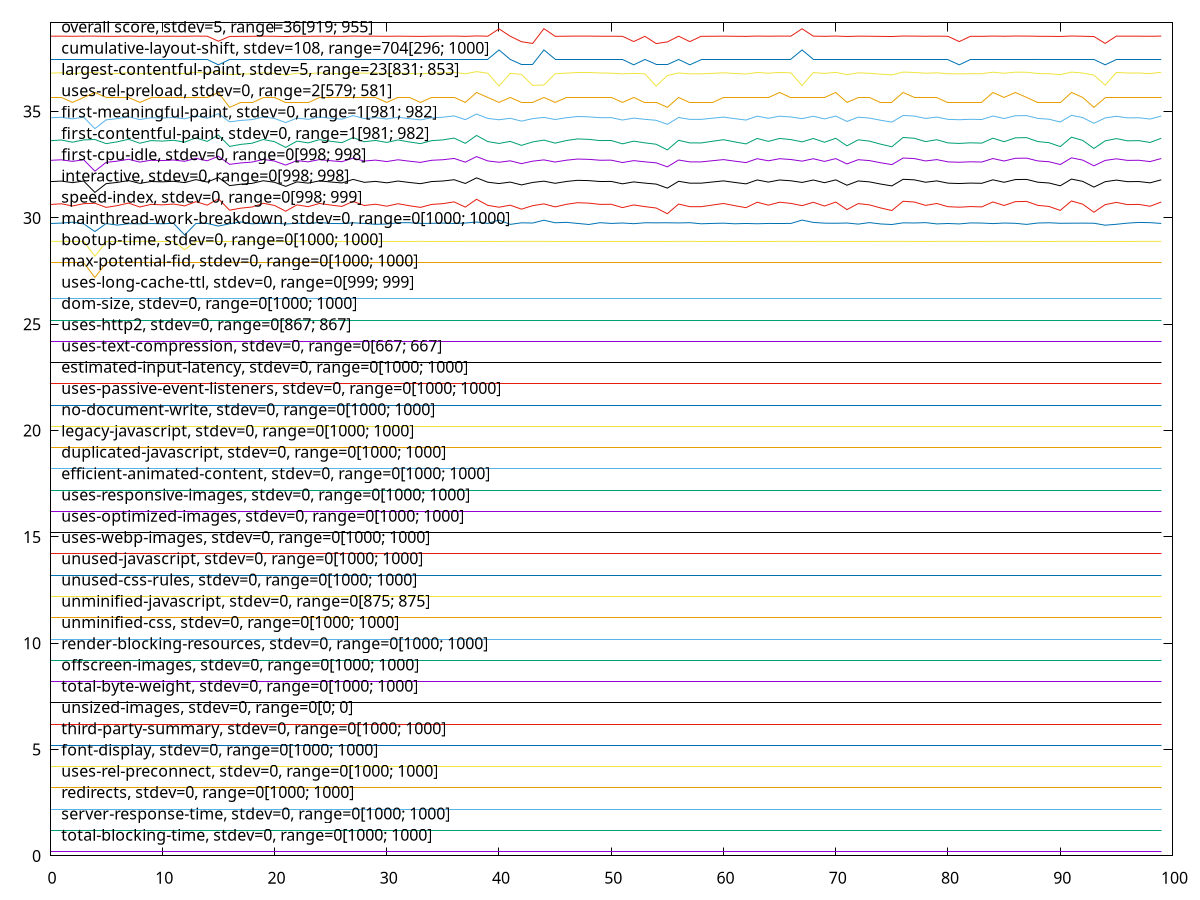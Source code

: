$_totalBlockingTime <<EOF
0.2
0.2
0.2
0.2
0.2
0.2
0.2
0.2
0.2
0.2
0.2
0.2
0.2
0.2
0.2
0.2
0.2
0.2
0.2
0.2
0.2
0.2
0.2
0.2
0.2
0.2
0.2
0.2
0.2
0.2
0.2
0.2
0.2
0.2
0.2
0.2
0.2
0.2
0.2
0.2
0.2
0.2
0.2
0.2
0.2
0.2
0.2
0.2
0.2
0.2
0.2
0.2
0.2
0.2
0.2
0.2
0.2
0.2
0.2
0.2
0.2
0.2
0.2
0.2
0.2
0.2
0.2
0.2
0.2
0.2
0.2
0.2
0.2
0.2
0.2
0.2
0.2
0.2
0.2
0.2
0.2
0.2
0.2
0.2
0.2
0.2
0.2
0.2
0.2
0.2
0.2
0.2
0.2
0.2
0.2
0.2
0.2
0.2
0.2
0.2
EOF
$_serverResponseTime <<EOF
1.2
1.2
1.2
1.2
1.2
1.2
1.2
1.2
1.2
1.2
1.2
1.2
1.2
1.2
1.2
1.2
1.2
1.2
1.2
1.2
1.2
1.2
1.2
1.2
1.2
1.2
1.2
1.2
1.2
1.2
1.2
1.2
1.2
1.2
1.2
1.2
1.2
1.2
1.2
1.2
1.2
1.2
1.2
1.2
1.2
1.2
1.2
1.2
1.2
1.2
1.2
1.2
1.2
1.2
1.2
1.2
1.2
1.2
1.2
1.2
1.2
1.2
1.2
1.2
1.2
1.2
1.2
1.2
1.2
1.2
1.2
1.2
1.2
1.2
1.2
1.2
1.2
1.2
1.2
1.2
1.2
1.2
1.2
1.2
1.2
1.2
1.2
1.2
1.2
1.2
1.2
1.2
1.2
1.2
1.2
1.2
1.2
1.2
1.2
1.2
EOF
$_redirects <<EOF
2.2
2.2
2.2
2.2
2.2
2.2
2.2
2.2
2.2
2.2
2.2
2.2
2.2
2.2
2.2
2.2
2.2
2.2
2.2
2.2
2.2
2.2
2.2
2.2
2.2
2.2
2.2
2.2
2.2
2.2
2.2
2.2
2.2
2.2
2.2
2.2
2.2
2.2
2.2
2.2
2.2
2.2
2.2
2.2
2.2
2.2
2.2
2.2
2.2
2.2
2.2
2.2
2.2
2.2
2.2
2.2
2.2
2.2
2.2
2.2
2.2
2.2
2.2
2.2
2.2
2.2
2.2
2.2
2.2
2.2
2.2
2.2
2.2
2.2
2.2
2.2
2.2
2.2
2.2
2.2
2.2
2.2
2.2
2.2
2.2
2.2
2.2
2.2
2.2
2.2
2.2
2.2
2.2
2.2
2.2
2.2
2.2
2.2
2.2
2.2
EOF
$_usesRelPreconnect <<EOF
3.2
3.2
3.2
3.2
3.2
3.2
3.2
3.2
3.2
3.2
3.2
3.2
3.2
3.2
3.2
3.2
3.2
3.2
3.2
3.2
3.2
3.2
3.2
3.2
3.2
3.2
3.2
3.2
3.2
3.2
3.2
3.2
3.2
3.2
3.2
3.2
3.2
3.2
3.2
3.2
3.2
3.2
3.2
3.2
3.2
3.2
3.2
3.2
3.2
3.2
3.2
3.2
3.2
3.2
3.2
3.2
3.2
3.2
3.2
3.2
3.2
3.2
3.2
3.2
3.2
3.2
3.2
3.2
3.2
3.2
3.2
3.2
3.2
3.2
3.2
3.2
3.2
3.2
3.2
3.2
3.2
3.2
3.2
3.2
3.2
3.2
3.2
3.2
3.2
3.2
3.2
3.2
3.2
3.2
3.2
3.2
3.2
3.2
3.2
3.2
EOF
$_fontDisplay <<EOF
4.2
4.2
4.2
4.2
4.2
4.2
4.2
4.2
4.2
4.2
4.2
4.2
4.2
4.2
4.2
4.2
4.2
4.2
4.2
4.2
4.2
4.2
4.2
4.2
4.2
4.2
4.2
4.2
4.2
4.2
4.2
4.2
4.2
4.2
4.2
4.2
4.2
4.2
4.2
4.2
4.2
4.2
4.2
4.2
4.2
4.2
4.2
4.2
4.2
4.2
4.2
4.2
4.2
4.2
4.2
4.2
4.2
4.2
4.2
4.2
4.2
4.2
4.2
4.2
4.2
4.2
4.2
4.2
4.2
4.2
4.2
4.2
4.2
4.2
4.2
4.2
4.2
4.2
4.2
4.2
4.2
4.2
4.2
4.2
4.2
4.2
4.2
4.2
4.2
4.2
4.2
4.2
4.2
4.2
4.2
4.2
4.2
4.2
4.2
4.2
EOF
$_thirdPartySummary <<EOF
5.2
5.2
5.2
5.2
5.2
5.2
5.2
5.2
5.2
5.2
5.2
5.2
5.2
5.2
5.2
5.2
5.2
5.2
5.2
5.2
5.2
5.2
5.2
5.2
5.2
5.2
5.2
5.2
5.2
5.2
5.2
5.2
5.2
5.2
5.2
5.2
5.2
5.2
5.2
5.2
5.2
5.2
5.2
5.2
5.2
5.2
5.2
5.2
5.2
5.2
5.2
5.2
5.2
5.2
5.2
5.2
5.2
5.2
5.2
5.2
5.2
5.2
5.2
5.2
5.2
5.2
5.2
5.2
5.2
5.2
5.2
5.2
5.2
5.2
5.2
5.2
5.2
5.2
5.2
5.2
5.2
5.2
5.2
5.2
5.2
5.2
5.2
5.2
5.2
5.2
5.2
5.2
5.2
5.2
5.2
5.2
5.2
5.2
5.2
5.2
EOF
$_unsizedImages <<EOF
6.2
6.2
6.2
6.2
6.2
6.2
6.2
6.2
6.2
6.2
6.2
6.2
6.2
6.2
6.2
6.2
6.2
6.2
6.2
6.2
6.2
6.2
6.2
6.2
6.2
6.2
6.2
6.2
6.2
6.2
6.2
6.2
6.2
6.2
6.2
6.2
6.2
6.2
6.2
6.2
6.2
6.2
6.2
6.2
6.2
6.2
6.2
6.2
6.2
6.2
6.2
6.2
6.2
6.2
6.2
6.2
6.2
6.2
6.2
6.2
6.2
6.2
6.2
6.2
6.2
6.2
6.2
6.2
6.2
6.2
6.2
6.2
6.2
6.2
6.2
6.2
6.2
6.2
6.2
6.2
6.2
6.2
6.2
6.2
6.2
6.2
6.2
6.2
6.2
6.2
6.2
6.2
6.2
6.2
6.2
6.2
6.2
6.2
6.2
6.2
EOF
$_totalByteWeight <<EOF
7.2
7.2
7.2
7.2
7.2
7.2
7.2
7.2
7.2
7.2
7.2
7.2
7.2
7.2
7.2
7.2
7.2
7.2
7.2
7.2
7.2
7.2
7.2
7.2
7.2
7.2
7.2
7.2
7.2
7.2
7.2
7.2
7.2
7.2
7.2
7.2
7.2
7.2
7.2
7.2
7.2
7.2
7.2
7.2
7.2
7.2
7.2
7.2
7.2
7.2
7.2
7.2
7.2
7.2
7.2
7.2
7.2
7.2
7.2
7.2
7.2
7.2
7.2
7.2
7.2
7.2
7.2
7.2
7.2
7.2
7.2
7.2
7.2
7.2
7.2
7.2
7.2
7.2
7.2
7.2
7.2
7.2
7.2
7.2
7.2
7.2
7.2
7.2
7.2
7.2
7.2
7.2
7.2
7.2
7.2
7.2
7.2
7.2
7.2
7.2
EOF
$_offscreenImages <<EOF
8.2
8.2
8.2
8.2
8.2
8.2
8.2
8.2
8.2
8.2
8.2
8.2
8.2
8.2
8.2
8.2
8.2
8.2
8.2
8.2
8.2
8.2
8.2
8.2
8.2
8.2
8.2
8.2
8.2
8.2
8.2
8.2
8.2
8.2
8.2
8.2
8.2
8.2
8.2
8.2
8.2
8.2
8.2
8.2
8.2
8.2
8.2
8.2
8.2
8.2
8.2
8.2
8.2
8.2
8.2
8.2
8.2
8.2
8.2
8.2
8.2
8.2
8.2
8.2
8.2
8.2
8.2
8.2
8.2
8.2
8.2
8.2
8.2
8.2
8.2
8.2
8.2
8.2
8.2
8.2
8.2
8.2
8.2
8.2
8.2
8.2
8.2
8.2
8.2
8.2
8.2
8.2
8.2
8.2
8.2
8.2
8.2
8.2
8.2
8.2
EOF
$_renderBlockingResources <<EOF
9.2
9.2
9.2
9.2
9.2
9.2
9.2
9.2
9.2
9.2
9.2
9.2
9.2
9.2
9.2
9.2
9.2
9.2
9.2
9.2
9.2
9.2
9.2
9.2
9.2
9.2
9.2
9.2
9.2
9.2
9.2
9.2
9.2
9.2
9.2
9.2
9.2
9.2
9.2
9.2
9.2
9.2
9.2
9.2
9.2
9.2
9.2
9.2
9.2
9.2
9.2
9.2
9.2
9.2
9.2
9.2
9.2
9.2
9.2
9.2
9.2
9.2
9.2
9.2
9.2
9.2
9.2
9.2
9.2
9.2
9.2
9.2
9.2
9.2
9.2
9.2
9.2
9.2
9.2
9.2
9.2
9.2
9.2
9.2
9.2
9.2
9.2
9.2
9.2
9.2
9.2
9.2
9.2
9.2
9.2
9.2
9.2
9.2
9.2
9.2
EOF
$_unminifiedCss <<EOF
10.2
10.2
10.2
10.2
10.2
10.2
10.2
10.2
10.2
10.2
10.2
10.2
10.2
10.2
10.2
10.2
10.2
10.2
10.2
10.2
10.2
10.2
10.2
10.2
10.2
10.2
10.2
10.2
10.2
10.2
10.2
10.2
10.2
10.2
10.2
10.2
10.2
10.2
10.2
10.2
10.2
10.2
10.2
10.2
10.2
10.2
10.2
10.2
10.2
10.2
10.2
10.2
10.2
10.2
10.2
10.2
10.2
10.2
10.2
10.2
10.2
10.2
10.2
10.2
10.2
10.2
10.2
10.2
10.2
10.2
10.2
10.2
10.2
10.2
10.2
10.2
10.2
10.2
10.2
10.2
10.2
10.2
10.2
10.2
10.2
10.2
10.2
10.2
10.2
10.2
10.2
10.2
10.2
10.2
10.2
10.2
10.2
10.2
10.2
10.2
EOF
$_unminifiedJavascript <<EOF
11.2
11.2
11.2
11.2
11.2
11.2
11.2
11.2
11.2
11.2
11.2
11.2
11.2
11.2
11.2
11.2
11.2
11.2
11.2
11.2
11.2
11.2
11.2
11.2
11.2
11.2
11.2
11.2
11.2
11.2
11.2
11.2
11.2
11.2
11.2
11.2
11.2
11.2
11.2
11.2
11.2
11.2
11.2
11.2
11.2
11.2
11.2
11.2
11.2
11.2
11.2
11.2
11.2
11.2
11.2
11.2
11.2
11.2
11.2
11.2
11.2
11.2
11.2
11.2
11.2
11.2
11.2
11.2
11.2
11.2
11.2
11.2
11.2
11.2
11.2
11.2
11.2
11.2
11.2
11.2
11.2
11.2
11.2
11.2
11.2
11.2
11.2
11.2
11.2
11.2
11.2
11.2
11.2
11.2
11.2
11.2
11.2
11.2
11.2
11.2
EOF
$_unusedCssRules <<EOF
12.2
12.2
12.2
12.2
12.2
12.2
12.2
12.2
12.2
12.2
12.2
12.2
12.2
12.2
12.2
12.2
12.2
12.2
12.2
12.2
12.2
12.2
12.2
12.2
12.2
12.2
12.2
12.2
12.2
12.2
12.2
12.2
12.2
12.2
12.2
12.2
12.2
12.2
12.2
12.2
12.2
12.2
12.2
12.2
12.2
12.2
12.2
12.2
12.2
12.2
12.2
12.2
12.2
12.2
12.2
12.2
12.2
12.2
12.2
12.2
12.2
12.2
12.2
12.2
12.2
12.2
12.2
12.2
12.2
12.2
12.2
12.2
12.2
12.2
12.2
12.2
12.2
12.2
12.2
12.2
12.2
12.2
12.2
12.2
12.2
12.2
12.2
12.2
12.2
12.2
12.2
12.2
12.2
12.2
12.2
12.2
12.2
12.2
12.2
12.2
EOF
$_unusedJavascript <<EOF
13.2
13.2
13.2
13.2
13.2
13.2
13.2
13.2
13.2
13.2
13.2
13.2
13.2
13.2
13.2
13.2
13.2
13.2
13.2
13.2
13.2
13.2
13.2
13.2
13.2
13.2
13.2
13.2
13.2
13.2
13.2
13.2
13.2
13.2
13.2
13.2
13.2
13.2
13.2
13.2
13.2
13.2
13.2
13.2
13.2
13.2
13.2
13.2
13.2
13.2
13.2
13.2
13.2
13.2
13.2
13.2
13.2
13.2
13.2
13.2
13.2
13.2
13.2
13.2
13.2
13.2
13.2
13.2
13.2
13.2
13.2
13.2
13.2
13.2
13.2
13.2
13.2
13.2
13.2
13.2
13.2
13.2
13.2
13.2
13.2
13.2
13.2
13.2
13.2
13.2
13.2
13.2
13.2
13.2
13.2
13.2
13.2
13.2
13.2
13.2
EOF
$_usesWebpImages <<EOF
14.2
14.2
14.2
14.2
14.2
14.2
14.2
14.2
14.2
14.2
14.2
14.2
14.2
14.2
14.2
14.2
14.2
14.2
14.2
14.2
14.2
14.2
14.2
14.2
14.2
14.2
14.2
14.2
14.2
14.2
14.2
14.2
14.2
14.2
14.2
14.2
14.2
14.2
14.2
14.2
14.2
14.2
14.2
14.2
14.2
14.2
14.2
14.2
14.2
14.2
14.2
14.2
14.2
14.2
14.2
14.2
14.2
14.2
14.2
14.2
14.2
14.2
14.2
14.2
14.2
14.2
14.2
14.2
14.2
14.2
14.2
14.2
14.2
14.2
14.2
14.2
14.2
14.2
14.2
14.2
14.2
14.2
14.2
14.2
14.2
14.2
14.2
14.2
14.2
14.2
14.2
14.2
14.2
14.2
14.2
14.2
14.2
14.2
14.2
14.2
EOF
$_usesOptimizedImages <<EOF
15.2
15.2
15.2
15.2
15.2
15.2
15.2
15.2
15.2
15.2
15.2
15.2
15.2
15.2
15.2
15.2
15.2
15.2
15.2
15.2
15.2
15.2
15.2
15.2
15.2
15.2
15.2
15.2
15.2
15.2
15.2
15.2
15.2
15.2
15.2
15.2
15.2
15.2
15.2
15.2
15.2
15.2
15.2
15.2
15.2
15.2
15.2
15.2
15.2
15.2
15.2
15.2
15.2
15.2
15.2
15.2
15.2
15.2
15.2
15.2
15.2
15.2
15.2
15.2
15.2
15.2
15.2
15.2
15.2
15.2
15.2
15.2
15.2
15.2
15.2
15.2
15.2
15.2
15.2
15.2
15.2
15.2
15.2
15.2
15.2
15.2
15.2
15.2
15.2
15.2
15.2
15.2
15.2
15.2
15.2
15.2
15.2
15.2
15.2
15.2
EOF
$_usesResponsiveImages <<EOF
16.2
16.2
16.2
16.2
16.2
16.2
16.2
16.2
16.2
16.2
16.2
16.2
16.2
16.2
16.2
16.2
16.2
16.2
16.2
16.2
16.2
16.2
16.2
16.2
16.2
16.2
16.2
16.2
16.2
16.2
16.2
16.2
16.2
16.2
16.2
16.2
16.2
16.2
16.2
16.2
16.2
16.2
16.2
16.2
16.2
16.2
16.2
16.2
16.2
16.2
16.2
16.2
16.2
16.2
16.2
16.2
16.2
16.2
16.2
16.2
16.2
16.2
16.2
16.2
16.2
16.2
16.2
16.2
16.2
16.2
16.2
16.2
16.2
16.2
16.2
16.2
16.2
16.2
16.2
16.2
16.2
16.2
16.2
16.2
16.2
16.2
16.2
16.2
16.2
16.2
16.2
16.2
16.2
16.2
16.2
16.2
16.2
16.2
16.2
16.2
EOF
$_efficientAnimatedContent <<EOF
17.2
17.2
17.2
17.2
17.2
17.2
17.2
17.2
17.2
17.2
17.2
17.2
17.2
17.2
17.2
17.2
17.2
17.2
17.2
17.2
17.2
17.2
17.2
17.2
17.2
17.2
17.2
17.2
17.2
17.2
17.2
17.2
17.2
17.2
17.2
17.2
17.2
17.2
17.2
17.2
17.2
17.2
17.2
17.2
17.2
17.2
17.2
17.2
17.2
17.2
17.2
17.2
17.2
17.2
17.2
17.2
17.2
17.2
17.2
17.2
17.2
17.2
17.2
17.2
17.2
17.2
17.2
17.2
17.2
17.2
17.2
17.2
17.2
17.2
17.2
17.2
17.2
17.2
17.2
17.2
17.2
17.2
17.2
17.2
17.2
17.2
17.2
17.2
17.2
17.2
17.2
17.2
17.2
17.2
17.2
17.2
17.2
17.2
17.2
17.2
EOF
$_duplicatedJavascript <<EOF
18.2
18.2
18.2
18.2
18.2
18.2
18.2
18.2
18.2
18.2
18.2
18.2
18.2
18.2
18.2
18.2
18.2
18.2
18.2
18.2
18.2
18.2
18.2
18.2
18.2
18.2
18.2
18.2
18.2
18.2
18.2
18.2
18.2
18.2
18.2
18.2
18.2
18.2
18.2
18.2
18.2
18.2
18.2
18.2
18.2
18.2
18.2
18.2
18.2
18.2
18.2
18.2
18.2
18.2
18.2
18.2
18.2
18.2
18.2
18.2
18.2
18.2
18.2
18.2
18.2
18.2
18.2
18.2
18.2
18.2
18.2
18.2
18.2
18.2
18.2
18.2
18.2
18.2
18.2
18.2
18.2
18.2
18.2
18.2
18.2
18.2
18.2
18.2
18.2
18.2
18.2
18.2
18.2
18.2
18.2
18.2
18.2
18.2
18.2
18.2
EOF
$_legacyJavascript <<EOF
19.2
19.2
19.2
19.2
19.2
19.2
19.2
19.2
19.2
19.2
19.2
19.2
19.2
19.2
19.2
19.2
19.2
19.2
19.2
19.2
19.2
19.2
19.2
19.2
19.2
19.2
19.2
19.2
19.2
19.2
19.2
19.2
19.2
19.2
19.2
19.2
19.2
19.2
19.2
19.2
19.2
19.2
19.2
19.2
19.2
19.2
19.2
19.2
19.2
19.2
19.2
19.2
19.2
19.2
19.2
19.2
19.2
19.2
19.2
19.2
19.2
19.2
19.2
19.2
19.2
19.2
19.2
19.2
19.2
19.2
19.2
19.2
19.2
19.2
19.2
19.2
19.2
19.2
19.2
19.2
19.2
19.2
19.2
19.2
19.2
19.2
19.2
19.2
19.2
19.2
19.2
19.2
19.2
19.2
19.2
19.2
19.2
19.2
19.2
19.2
EOF
$_noDocumentWrite <<EOF
20.2
20.2
20.2
20.2
20.2
20.2
20.2
20.2
20.2
20.2
20.2
20.2
20.2
20.2
20.2
20.2
20.2
20.2
20.2
20.2
20.2
20.2
20.2
20.2
20.2
20.2
20.2
20.2
20.2
20.2
20.2
20.2
20.2
20.2
20.2
20.2
20.2
20.2
20.2
20.2
20.2
20.2
20.2
20.2
20.2
20.2
20.2
20.2
20.2
20.2
20.2
20.2
20.2
20.2
20.2
20.2
20.2
20.2
20.2
20.2
20.2
20.2
20.2
20.2
20.2
20.2
20.2
20.2
20.2
20.2
20.2
20.2
20.2
20.2
20.2
20.2
20.2
20.2
20.2
20.2
20.2
20.2
20.2
20.2
20.2
20.2
20.2
20.2
20.2
20.2
20.2
20.2
20.2
20.2
20.2
20.2
20.2
20.2
20.2
20.2
EOF
$_usesPassiveEventListeners <<EOF
21.2
21.2
21.2
21.2
21.2
21.2
21.2
21.2
21.2
21.2
21.2
21.2
21.2
21.2
21.2
21.2
21.2
21.2
21.2
21.2
21.2
21.2
21.2
21.2
21.2
21.2
21.2
21.2
21.2
21.2
21.2
21.2
21.2
21.2
21.2
21.2
21.2
21.2
21.2
21.2
21.2
21.2
21.2
21.2
21.2
21.2
21.2
21.2
21.2
21.2
21.2
21.2
21.2
21.2
21.2
21.2
21.2
21.2
21.2
21.2
21.2
21.2
21.2
21.2
21.2
21.2
21.2
21.2
21.2
21.2
21.2
21.2
21.2
21.2
21.2
21.2
21.2
21.2
21.2
21.2
21.2
21.2
21.2
21.2
21.2
21.2
21.2
21.2
21.2
21.2
21.2
21.2
21.2
21.2
21.2
21.2
21.2
21.2
21.2
21.2
EOF
$_estimatedInputLatency <<EOF
22.2
22.2
22.2
22.2
22.2
22.2
22.2
22.2
22.2
22.2
22.2
22.2
22.2
22.2
22.2
22.2
22.2
22.2
22.2
22.2
22.2
22.2
22.2
22.2
22.2
22.2
22.2
22.2
22.2
22.2
22.2
22.2
22.2
22.2
22.2
22.2
22.2
22.2
22.2
22.2
22.2
22.2
22.2
22.2
22.2
22.2
22.2
22.2
22.2
22.2
22.2
22.2
22.2
22.2
22.2
22.2
22.2
22.2
22.2
22.2
22.2
22.2
22.2
22.2
22.2
22.2
22.2
22.2
22.2
22.2
22.2
22.2
22.2
22.2
22.2
22.2
22.2
22.2
22.2
22.2
22.2
22.2
22.2
22.2
22.2
22.2
22.2
22.2
22.2
22.2
22.2
22.2
22.2
22.2
22.2
22.2
22.2
22.2
22.2
22.2
EOF
$_usesTextCompression <<EOF
23.2
23.2
23.2
23.2
23.2
23.2
23.2
23.2
23.2
23.2
23.2
23.2
23.2
23.2
23.2
23.2
23.2
23.2
23.2
23.2
23.2
23.2
23.2
23.2
23.2
23.2
23.2
23.2
23.2
23.2
23.2
23.2
23.2
23.2
23.2
23.2
23.2
23.2
23.2
23.2
23.2
23.2
23.2
23.2
23.2
23.2
23.2
23.2
23.2
23.2
23.2
23.2
23.2
23.2
23.2
23.2
23.2
23.2
23.2
23.2
23.2
23.2
23.2
23.2
23.2
23.2
23.2
23.2
23.2
23.2
23.2
23.2
23.2
23.2
23.2
23.2
23.2
23.2
23.2
23.2
23.2
23.2
23.2
23.2
23.2
23.2
23.2
23.2
23.2
23.2
23.2
23.2
23.2
23.2
23.2
23.2
23.2
23.2
23.2
23.2
EOF
$_usesHttp2 <<EOF
24.2
24.2
24.2
24.2
24.2
24.2
24.2
24.2
24.2
24.2
24.2
24.2
24.2
24.2
24.2
24.2
24.2
24.2
24.2
24.2
24.2
24.2
24.2
24.2
24.2
24.2
24.2
24.2
24.2
24.2
24.2
24.2
24.2
24.2
24.2
24.2
24.2
24.2
24.2
24.2
24.2
24.2
24.2
24.2
24.2
24.2
24.2
24.2
24.2
24.2
24.2
24.2
24.2
24.2
24.2
24.2
24.2
24.2
24.2
24.2
24.2
24.2
24.2
24.2
24.2
24.2
24.2
24.2
24.2
24.2
24.2
24.2
24.2
24.2
24.2
24.2
24.2
24.2
24.2
24.2
24.2
24.2
24.2
24.2
24.2
24.2
24.2
24.2
24.2
24.2
24.2
24.2
24.2
24.2
24.2
24.2
24.2
24.2
24.2
24.2
EOF
$_domSize <<EOF
25.2
25.2
25.2
25.2
25.2
25.2
25.2
25.2
25.2
25.2
25.2
25.2
25.2
25.2
25.2
25.2
25.2
25.2
25.2
25.2
25.2
25.2
25.2
25.2
25.2
25.2
25.2
25.2
25.2
25.2
25.2
25.2
25.2
25.2
25.2
25.2
25.2
25.2
25.2
25.2
25.2
25.2
25.2
25.2
25.2
25.2
25.2
25.2
25.2
25.2
25.2
25.2
25.2
25.2
25.2
25.2
25.2
25.2
25.2
25.2
25.2
25.2
25.2
25.2
25.2
25.2
25.2
25.2
25.2
25.2
25.2
25.2
25.2
25.2
25.2
25.2
25.2
25.2
25.2
25.2
25.2
25.2
25.2
25.2
25.2
25.2
25.2
25.2
25.2
25.2
25.2
25.2
25.2
25.2
25.2
25.2
25.2
25.2
25.2
25.2
EOF
$_usesLongCacheTtl <<EOF
26.2
26.2
26.2
26.2
26.2
26.2
26.2
26.2
26.2
26.2
26.2
26.2
26.2
26.2
26.2
26.2
26.2
26.2
26.2
26.2
26.2
26.2
26.2
26.2
26.2
26.2
26.2
26.2
26.2
26.2
26.2
26.2
26.2
26.2
26.2
26.2
26.2
26.2
26.2
26.2
26.2
26.2
26.2
26.2
26.2
26.2
26.2
26.2
26.2
26.2
26.2
26.2
26.2
26.2
26.2
26.2
26.2
26.2
26.2
26.2
26.2
26.2
26.2
26.2
26.2
26.2
26.2
26.2
26.2
26.2
26.2
26.2
26.2
26.2
26.2
26.2
26.2
26.2
26.2
26.2
26.2
26.2
26.2
26.2
26.2
26.2
26.2
26.2
26.2
26.2
26.2
26.2
26.2
26.2
26.2
26.2
26.2
26.2
26.2
26.2
EOF
$_maxPotentialFid <<EOF
27.9
27.9
27.9
27.9
27.2
27.9
27.9
27.9
27.9
27.9
27.9
27.9
27.9
27.9
27.9
27.9
27.9
27.9
27.9
27.9
27.9
27.9
27.9
27.9
27.9
27.9
27.9
27.9
27.9
27.9
27.9
27.9
27.9
27.9
27.9
27.9
27.9
27.9
27.9
27.9
27.9
27.9
27.9
27.9
27.9
27.9
27.9
27.9
27.9
27.9
27.9
27.9
27.9
27.9
27.9
27.9
27.9
27.9
27.9
27.9
27.9
27.9
27.9
27.9
27.9
27.9
27.9
27.9
27.9
27.9
27.9
27.9
27.9
27.9
27.9
27.9
27.9
27.9
27.9
27.9
27.9
27.9
27.9
27.9
27.9
27.9
27.9
27.9
27.9
27.9
27.9
27.9
27.9
27.9
27.9
27.9
27.9
27.9
27.9
27.9
EOF
$_bootupTime <<EOF
28.899695939633258
28.899544915144638
28.899772473535727
28.89927396820869
28.2
28.899735230903218
28.899706858604812
28.899646963895353
28.89950416588335
28.89964346258771
28.89950966793822
28.89957038210266
28.509994141352987
28.89964957125211
28.899508571784153
28.899519469471162
28.89948169472503
28.899920097818296
28.8998069651408
28.89942721161112
28.89981288756543
28.899800329683917
28.89950636883375
28.899809939655956
28.899627424683096
28.899444217962525
28.89964957125211
28.899612759631633
28.8993659866176
28.899731601888305
28.89940226612445
28.899491895343193
28.899519469471162
28.899730143896978
28.89958614862932
28.89948624429651
28.899436981217246
28.899730867571506
28.899855084175776
28.89955522750666
28.89957038210266
28.89976112355214
28.89948283876932
28.899657318826467
28.899522704721992
28.89984255289994
28.899757718024947
28.899631926364354
28.89940605477345
28.899587122397254
28.899658170208262
28.899638173378293
28.899798499213052
28.899688777383886
28.899776400534268
28.899660724353655
28.89959865862061
28.899922034711885
28.899771813714835
28.899684754604895
28.89958614862932
28.899791076228006
28.899708401734323
28.899383024895826
28.89956638060821
28.899784770681567
28.899897908680195
28.899684754604895
28.899797887282386
28.899548022688197
28.89982441314652
28.89977574603451
28.89970993422156
28.899631032413463
28.89912069287944
28.899664954656963
28.89949076726231
28.899730143896978
28.899763826689345
28.899300004528286
28.89964434057519
28.899462022484368
28.899654748717666
28.89972940958018
28.89994838497852
28.89952162453134
28.899700654159965
28.89891371132217
28.899561336171057
28.89948169472503
28.899786670327202
28.8998462617319
28.899585174861393
28.899615537264747
28.89978028496372
28.899503059087014
28.89960434159411
28.9
28.8996998666318
28.899535486091228
EOF
$_mainthreadWorkBreakdown <<EOF
29.7394196270212
29.757884316137613
29.799930774361993
29.720284973515643
29.359580442541166
29.735145045978005
29.66277301360819
29.728524028852885
29.722784163217625
29.73727411687424
29.725392655932037
29.74795702921204
29.2
29.740592800006834
29.74086266070235
29.617064856393494
29.726217646655424
29.81335251394859
29.723540603908106
29.752179339873994
29.751632620415158
29.715969798762984
29.749310410073377
29.73398040944984
29.78659546321402
29.740196413665586
29.735237225679544
29.770251862815044
29.74315223767394
29.700121568249234
29.71356257429875
29.77504950051904
29.775912606875988
29.74458892929549
29.747015041932258
29.757601976147253
29.739093661010656
29.760669810358806
29.80646670637935
29.74359666506814
29.9
29.69685719710133
29.771246163157176
29.76037496525877
29.89360600017063
29.77349472177407
29.792787297579725
29.742564217454476
29.692487442932624
29.776996993637194
29.742010405693833
29.762088763066853
29.729961328274474
29.773080947355403
29.770920490392825
29.772666242369038
29.76528047592228
29.776440553698468
29.725661567554106
29.74227855218685
29.754267568058392
29.72554635639388
29.740538788698053
29.726887069124984
29.740412711516505
29.739528177417203
29.74062880028263
29.899468084876233
29.789971330138236
29.754402663395172
29.749794151385323
29.76177974247625
29.70978611917576
29.781035129920646
29.717383375082477
29.691373313930903
29.769830806211885
29.762851110243723
29.779264933534893
29.719262413767048
29.738930500799828
29.718631050838066
29.765791434764353
29.760194567467483
29.734036001807468
29.76032578202009
29.747469106401628
29.69666396161781
29.761519139836256
29.773510028900713
29.748721528533355
29.75297975424049
29.756351656800348
29.751529951809278
29.659237305768254
29.70174975253507
29.756685826022338
29.78851687044361
29.778775000457436
29.742046177320834
EOF
$_speedIndex <<EOF
30.630747670701627
30.66681509319808
30.562476706317966
30.670663021450615
30.690541995648708
30.49577569626089
30.580765777471825
30.700713382398934
30.514128112268665
30.638566623982523
30.61481306351928
30.654301843354137
30.566283991501354
30.765001895075358
30.601135941101177
30.9
30.365216419723364
30.45996921150043
30.514761273742195
30.690225428487985
30.587186951321865
30.316828033442054
30.614437881084726
30.530461482657785
30.68084608435553
30.60686891644464
30.541863443514387
30.778380173468904
30.584416198753097
30.646343977453125
30.551439186232162
30.669515705482475
30.575884615307018
30.496223856694833
30.63507361874603
30.67148067545872
30.756703778144324
30.509311499954908
30.878545907078188
30.592536125403317
30.503616853812254
30.600155865374816
30.413164456204573
30.576643005471073
30.66147602628276
30.519211945908573
30.640814477991697
30.716891726702297
30.696555672151767
30.63816020126964
30.643436606960133
30.485625003668257
30.612173896904796
30.532346352220898
30.467063232260475
30.2
30.653362827250493
30.529145148446936
30.528141856475308
30.60501751791918
30.679902168942032
30.577388617477794
30.48312645827315
30.739754632807283
30.600467713628134
30.739085411831187
30.686128527423836
30.577790087680548
30.73696393602672
30.560084771502808
30.746495901452093
30.39212426933329
30.674579804552874
30.614692242939896
30.4702372980744
30.348664747357127
30.784344426637098
30.748363801714117
30.590479434662303
30.679585407280623
30.52963079781976
30.504967099876385
30.53453765755348
30.519128825885257
30.75069839246567
30.5861487668323
30.766899306866286
30.77745417466018
30.592466087292692
30.539653895304713
30.35484197115373
30.798211028599653
30.647251637583018
30.26846344936311
30.624908158148145
30.731589626306327
30.627227676878498
30.63690277083045
30.549805296830833
30.750061143661554
EOF
$_interactive <<EOF
31.70792294112879
31.7336108088877
31.659334013016558
31.736352127322473
31.2
31.611906286264613
31.67234600980072
31.75776544474871
31.624951457649683
31.71349065630519
31.696578091262243
31.724697199610688
31.66204248667561
31.803606174891623
31.686842469337357
31.9
31.519196599153084
31.586463885050804
31.625401576540316
31.750290916664465
31.676915211065193
31.484877699373566
31.696311005236197
31.636564208335848
31.743607388258535
31.69092308161452
31.644672345651976
31.813150665150076
31.67494353993214
31.719029344122756
31.65148280327497
31.73553474797932
31.66887292460424
31.61222480652771
31.711003285306827
31.736934654353075
31.79768692670963
31.621527421754454
31.884668768954487
31.680721902369065
31.617479498835902
31.686144904043662
31.553225281586
31.669412525444443
31.729807423437148
31.628565700054764
31.715091417711353
31.76929751455735
31.75480220868187
31.713201236309228
31.71695877371945
31.604692423362927
31.69469934245048
31.637904485478845
31.59150357789213
31.402110513372463
31.724028368893457
31.635628220979196
31.634914835490118
31.689605259618663
31.742934821479935
31.669943039990503
31.602916917719902
31.785598811801812
31.68636685987252
31.785121582429973
31.747371442303194
31.67022869453455
31.78360876232468
31.657632481050026
31.790406337409262
31.53829036374979
31.73914264855551
31.69649208098612
31.593758636551907
31.507455002438814
31.817406326679667
31.7917385073437
31.679258243956596
31.742709121686875
31.635973542927456
31.61843926525294
31.639462703768494
31.62850660564161
31.793403565427056
31.676176428850795
31.804959740769153
31.812489970801973
31.680672058575702
31.643100997887174
31.511836759109173
31.827301902927726
31.71967577828722
31.45059796702921
31.70376513580332
31.779776552341158
31.705416621881728
31.71230581061093
31.65032068569616
31.792949066587102
EOF
$_firstCpuIdle <<EOF
32.708316686187146
32.73396940059824
32.659779569011214
32.736706649868786
32.2
32.61238395158279
32.672779571010196
32.75808607014813
32.62542210554502
32.7138772384666
32.696985650608354
32.725068598793285
32.662485659123824
32.80384162384607
32.68726104877047
32.900000000000006
32.51968462787572
32.58695128352242
32.62587195775306
32.75062379973225
32.67734423430304
32.48535206483418
32.69671887718762
32.63702745176274
32.74395084524635
32.69133713586886
32.64512977220526
32.813366212566294
32.67537454215625
32.71940855020382
32.65193493251419
32.73589049024555
32.66930982179198
32.612702316879634
32.711393098682095
32.73728830430674
32.79793434245008
32.62200004467066
32.88471134173896
32.68114701547803
32.6179543343996
32.68656424349416
32.553717537061786
32.66984891075684
32.73017155928318
32.62903416037336
32.71547589375531
32.769598332158964
32.755127748195946
32.71358819703186
32.71734076650997
32.605173378958845
32.695109088429895
32.638366804090566
32.59198946311851
32.402513248916584
32.724400702949495
32.63609210163178
32.63537919705862
32.69002079006453
32.74327932232313
32.67037891974324
32.603398618706194
32.78586977314443
32.6867859579243
32.78539344875632
32.74770898911202
32.670664301123466
32.78388348512458
32.65807950402599
32.790668077982254
32.53878190865328
32.739492965913875
32.69689974106356
32.59424377834661
32.50793941760149
32.81761275932607
32.7919976593102
32.6796848744219
32.743053971998926
32.636437189308
32.61891358817148
32.63992392890379
32.62897510257759
32.79365946147873
32.67660619730981
32.80519241286564
32.812706919951864
32.681097223643334
32.643559593327275
32.512322651965434
32.827486565865506
32.72005410719874
32.45104928698611
32.704164065288666
32.780058427130534
32.705813508952
32.712693938228156
32.650773745443274
32.793205853638
EOF
$_firstContentfulPaint <<EOF
33.629595845881354
33.66573290580045
33.56126406474878
33.66958979911662
33.68951981221148
33.49459292544944
33.57956033963723
33.69972037814419
33.512928351862676
33.63742768936109
33.61363874433754
33.65319255042913
33.56507230239382
33.764241441879726
33.59994634947958
33.900000000000006
33.36434560710055
33.45883870072703
33.51356104585187
33.689202370204
33.585985618212625
33.31615747197457
33.61326309325957
33.529252196650155
33.679798017558525
33.60568527305635
33.54065063506606
33.77767858600355
33.58321299394782
33.64521907537365
33.55022540806176
33.668439779068976
33.57467660521905
33.49504059183919
33.63392877481203
33.67040939631489
33.7559086283109
33.50811555502095
33.87840028626104
33.591338837481125
33.50242601079116
33.59896532235709
33.41214025554456
33.5754353639861
33.660381890558334
33.518008655444156
33.63967947501304
33.715949413673094
33.69555048960135
33.63702056655814
33.64230631776222
33.484454483373135
33.610996340639986
33.53113630643431
33.46592036290728
33.2
33.6522516265992
33.52793643472171
33.5269336019495
33.603831882087825
33.67885168300646
33.5761813495207
33.48195926482089
33.738892929208035
33.599277471259185
33.73822119922471
33.685094328474015
33.57658302542122
33.736091829321886
33.558871678610565
33.74565997507213
33.39116184497711
33.6735160121637
33.613517772533754
33.4690892196861
33.34785730356406
33.78367024804803
33.747535179833065
33.58928052409845
33.67853411352604
33.52842186896612
33.50377498925764
33.53332681682016
33.51792558902999
33.74987899898376
33.584946714534
33.766146982485225
33.77674839623091
33.591268742728964
33.538441568461415
33.35401025316198
33.797603355366995
33.64612845191198
33.268038482238666
33.623747502144404
33.73069792716441
33.62607044728626
33.63576099099735
33.54859155559559
33.74923922029731
EOF
$_firstMeaningfulPaint <<EOF
34.707502818056454
34.73322831854229
34.658858316465576
34.735973990467485
34.2
34.61139600408388
34.67188319534576
34.75742355573781
34.624448754422666
34.71307820503298
34.69614316609702
34.72430100351114
34.66156935105464
34.80335525743659
34.686395729217566
34.900000000000006
34.51867464105754
34.58594303896922
34.62489916100147
34.749935923401885
34.67645726715688
34.48437013769256
34.69587574500603
34.63606948610231
34.74324108770989
34.69048119387885
34.64418388538278
34.812920984655676
34.67448347219318
34.71862479086759
34.65100004109396
34.73515530623139
34.66840652866537
34.61171469193377
34.71058737351173
34.73655745099718
34.79742323640353
34.6210225872755
34.88462344619265
34.680268153963965
34.61697227512571
34.685697348835404
34.552699026398216
34.66894667911132
34.72941900075277
34.628065356120366
34.714681221797846
34.768976793945846
34.75445506660297
34.71278837963245
34.71655123680658
34.60417857972385
34.69426207345259
34.63741075922403
34.59098438168682
34.40167915208374
34.72363117213863
34.63513281238825
34.634418908849156
34.689161789080345
34.74256740451503
34.66947773646008
34.60240226626001
34.78530998268235
34.685919563557654
34.78483178688968
34.74701146220451
34.66976368428199
34.78331591629611
34.65715520805281
34.790127354157896
34.5377647701955
34.7387690102028
34.696057047851546
34.59324024939674
34.506936833344675
34.81718637052772
34.791462287910015
34.67880286757806
34.742341330953955
34.635478386680084
34.617932595258914
34.63897015492809
34.62800622222617
34.79313082211935
34.67571768521111
34.80471178687984
34.81225879471821
34.68021825442635
34.64261127974917
34.511317037717276
34.827105167461
34.71927216413566
34.450114858026744
34.70333945861373
34.77947606787227
34.7049931328891
34.71189170425892
34.649836922884944
34.7926753720372
EOF
$_usesRelPreload <<EOF
35.66666666666667
35.66666666666667
35.43333333333334
35.66666666666667
35.900000000000006
35.66666666666667
35.66666666666667
35.66666666666667
35.43333333333334
35.66666666666667
35.66666666666667
35.66666666666667
35.66666666666667
35.66666666666667
35.66666666666667
35.900000000000006
35.2
35.43333333333334
35.43333333333334
35.66666666666667
35.66666666666667
35.43333333333334
35.43333333333334
35.43333333333334
35.66666666666667
35.66666666666667
35.66666666666667
35.66666666666667
35.66666666666667
35.66666666666667
35.43333333333334
35.66666666666667
35.66666666666667
35.43333333333334
35.66666666666667
35.66666666666667
35.66666666666667
35.43333333333334
35.900000000000006
35.66666666666667
35.43333333333334
35.66666666666667
35.43333333333334
35.43333333333334
35.66666666666667
35.43333333333334
35.66666666666667
35.66666666666667
35.66666666666667
35.66666666666667
35.66666666666667
35.43333333333334
35.66666666666667
35.43333333333334
35.43333333333334
35.2
35.66666666666667
35.43333333333334
35.43333333333334
35.43333333333334
35.66666666666667
35.66666666666667
35.66666666666667
35.66666666666667
35.66666666666667
35.900000000000006
35.66666666666667
35.66666666666667
35.66666666666667
35.66666666666667
35.900000000000006
35.43333333333334
35.66666666666667
35.66666666666667
35.43333333333334
35.43333333333334
35.900000000000006
35.66666666666667
35.66666666666667
35.66666666666667
35.43333333333334
35.43333333333334
35.43333333333334
35.43333333333334
35.900000000000006
35.66666666666667
35.900000000000006
35.66666666666667
35.43333333333334
35.43333333333334
35.43333333333334
35.900000000000006
35.66666666666667
35.2
35.66666666666667
35.66666666666667
35.66666666666667
35.66666666666667
35.66666666666667
35.66666666666667
EOF
$_largestContentfulPaint <<EOF
36.80858562570191
36.82654782284937
36.788910162772474
36.82752710633507
36.83683085502579
36.780309443136424
36.793929571061256
36.83161511350863
36.78400970627136
36.81157565143223
36.80605728275551
36.81977019363115
36.78608563368545
36.84936649548737
36.808049752995316
36.900000000000006
36.738142730908656
36.76564910198828
36.77597654994637
36.82446385096085
36.798219255318216
36.71949683235941
36.8040226525189
36.78128282468511
36.820331382669856
36.801080982339094
36.78177742509279
36.84637266703824
36.803891512330495
36.81819654933299
36.78915043750664
36.81990473778178
36.7922251952167
36.77483074267698
36.81103416694838
36.827293438168475
36.84577265170743
36.77719808181325
36.880483817902835
36.80583611457178
36.2
36.797258929216625
36.75160333675621
36.23267708752793
36.25079297539445
36.779981593238
36.80958599410949
36.83900434558649
36.837657638134175
36.8175316206632
36.80779333135474
36.77577355000283
36.798112556631295
36.77792255666733
36.201534662860304
36.69527798756065
36.817401364659766
36.775293848271666
36.77980611004698
36.79860350605066
36.82558786549385
36.793119611256415
36.767508749389556
36.842493500914486
36.805782082566765
36.8418530583947
36.824252410857866
36.22556093618014
36.837353079096786
36.79381129041625
36.84851335471421
36.73624765313447
36.825089516605615
36.803554287381836
36.76121634195644
36.727198419123496
36.85895225512412
36.84115728736641
36.80448667422856
36.82494496951451
36.77972739444482
36.778306804916475
36.7830979340156
36.782547801629114
36.85347481768894
36.80223338816619
36.8557008388963
36.850835114647786
36.790342352346826
36.78355274684439
36.738353677744925
36.85863540247429
36.81250230432396
36.71636458404575
36.24605195847903
36.84274981071992
36.81608000449833
36.813924168828436
36.79025144820483
36.84948272971416
EOF
$_cumulativeLayoutShift <<EOF
37.452307668503494
37.452307668503494
37.452307668503494
37.452307668503494
37.452307668503494
37.452307668503494
37.45033172617671
37.452307668503494
37.452307668503494
37.45033172617671
37.452307668503494
37.45033172617671
37.452307668503494
37.45033172617671
37.452307668503494
37.2
37.452307668503494
37.452307668503494
37.452307668503494
37.452307668503494
37.45033172617671
37.452307668503494
37.452307668503494
37.452307668503494
37.452307668503494
37.45033172617671
37.45033172617671
37.452307668503494
37.452307668503494
37.452307668503494
37.452307668503494
37.452307668503494
37.452307668503494
37.45033172617671
37.452307668503494
37.452307668503494
37.452307668503494
37.452307668503494
37.452307668503494
37.452307668503494
37.900000000000006
37.452307668503494
37.2
37.2
37.900000000000006
37.452307668503494
37.452307668503494
37.452307668503494
37.452307668503494
37.45033172617671
37.452307668503494
37.452307668503494
37.2
37.452307668503494
37.2
37.2
37.452307668503494
37.2
37.452307668503494
37.452307668503494
37.452307668503494
37.452307668503494
37.452307668503494
37.452307668503494
37.452307668503494
37.452307668503494
37.452307668503494
37.900000000000006
37.45033172617671
37.45033172617671
37.452307668503494
37.452307668503494
37.452307668503494
37.452307668503494
37.452307668503494
37.452307668503494
37.452307668503494
37.45033172617671
37.452307668503494
37.452307668503494
37.452307668503494
37.2
37.452307668503494
37.45033172617671
37.45033172617671
37.452307668503494
37.452307668503494
37.45033172617671
37.452307668503494
37.45033172617671
37.452307668503494
37.452307668503494
37.45033172617671
37.452307668503494
37.2
37.45033172617671
37.452307668503494
37.452307668503494
37.452307668503494
37.45033172617671
EOF
$_overallScore <<EOF
38.54603143409561
38.54900962256814
38.54266428021737
38.549178872862704
38.55046340355845
38.541058095994046
38.5415745257495
38.549936580151574
38.54171136338884
38.544581910876076
38.545572568599304
38.545937960866645
38.54223058877633
38.55103295333271
38.54583834982932
38.312265021338504
38.5339008147113
38.53860447823105
38.5404407055321
38.54876499714335
38.542277729069845
38.530770198272194
38.5452487823633
38.54133881637889
38.5480758458573
38.5428030816535
38.539506878505755
38.552559448841116
38.54511836799178
38.547611414018135
38.54266207827033
38.54796680636937
38.54323853082488
38.538239646634445
38.54643524672397
38.54914483453994
38.552384974415226
38.54061440336513
38.55833211349974
38.545456164259505
38.891374837577516
38.544124812914376
38.28696983695577
38.20533457591754
38.900000000000006
38.54109159050009
38.54622674208713
38.55116670216428
38.55087889342767
38.54552423277255
38.545952252165236
38.540302322060164
38.29506551887969
38.540813209626805
38.2
38.27726981120696
38.5475110600621
38.29114652168104
38.54109634975724
38.544355634821635
38.54890535757269
38.54338575375235
38.53898354231651
38.551803288967584
38.545476565260955
38.55169935192923
38.54871650697529
38.89569591497104
38.54902659486838
38.54148029793418
38.552781899824254
38.533698397688084
38.54880692427436
38.54517549244754
38.53793945412998
38.5321063459498
38.5545747119773
38.5496711607079
38.54523481686765
38.548802323272575
38.541089306768775
38.29153580083157
38.541641313925155
38.53954603334745
38.551631594730885
38.5448619403286
38.55399557438848
38.551311288316235
38.54300070399328
38.53978014266153
38.53389651446157
38.55457531250882
38.54476049232268
38.53009817095395
38.20763027150092
38.5498621101788
38.54720616279831
38.546899892174046
38.542830587359326
38.55099665892325
EOF
set key outside below
set terminal pngcairo
set output "report_00005_2020-11-02T22-26-11.212Z/./exp-pages+cached+noexternal+nofonts+nosvg+noimg+nocss//jitter_comparison.png"
unset label
set label "total-blocking-time, stdev=0, range=0[1000; 1000]" at 1,1 left front
set label "server-response-time, stdev=0, range=0[1000; 1000]" at 1,2 left front
set label "redirects, stdev=0, range=0[1000; 1000]" at 1,3 left front
set label "uses-rel-preconnect, stdev=0, range=0[1000; 1000]" at 1,4 left front
set label "font-display, stdev=0, range=0[1000; 1000]" at 1,5 left front
set label "third-party-summary, stdev=0, range=0[1000; 1000]" at 1,6 left front
set label "unsized-images, stdev=0, range=0[0; 0]" at 1,7 left front
set label "total-byte-weight, stdev=0, range=0[1000; 1000]" at 1,8 left front
set label "offscreen-images, stdev=0, range=0[1000; 1000]" at 1,9 left front
set label "render-blocking-resources, stdev=0, range=0[1000; 1000]" at 1,10 left front
set label "unminified-css, stdev=0, range=0[1000; 1000]" at 1,11 left front
set label "unminified-javascript, stdev=0, range=0[875; 875]" at 1,12 left front
set label "unused-css-rules, stdev=0, range=0[1000; 1000]" at 1,13 left front
set label "unused-javascript, stdev=0, range=0[1000; 1000]" at 1,14 left front
set label "uses-webp-images, stdev=0, range=0[1000; 1000]" at 1,15 left front
set label "uses-optimized-images, stdev=0, range=0[1000; 1000]" at 1,16 left front
set label "uses-responsive-images, stdev=0, range=0[1000; 1000]" at 1,17 left front
set label "efficient-animated-content, stdev=0, range=0[1000; 1000]" at 1,18 left front
set label "duplicated-javascript, stdev=0, range=0[1000; 1000]" at 1,19 left front
set label "legacy-javascript, stdev=0, range=0[1000; 1000]" at 1,20 left front
set label "no-document-write, stdev=0, range=0[1000; 1000]" at 1,21 left front
set label "uses-passive-event-listeners, stdev=0, range=0[1000; 1000]" at 1,22 left front
set label "estimated-input-latency, stdev=0, range=0[1000; 1000]" at 1,23 left front
set label "uses-text-compression, stdev=0, range=0[667; 667]" at 1,24 left front
set label "uses-http2, stdev=0, range=0[867; 867]" at 1,25 left front
set label "dom-size, stdev=0, range=0[1000; 1000]" at 1,26 left front
set label "uses-long-cache-ttl, stdev=0, range=0[999; 999]" at 1,27 left front
set label "max-potential-fid, stdev=0, range=0[1000; 1000]" at 1,28 left front
set label "bootup-time, stdev=0, range=0[1000; 1000]" at 1,29 left front
set label "mainthread-work-breakdown, stdev=0, range=0[1000; 1000]" at 1,30 left front
set label "speed-index, stdev=0, range=0[998; 999]" at 1,31 left front
set label "interactive, stdev=0, range=0[998; 998]" at 1,32 left front
set label "first-cpu-idle, stdev=0, range=0[998; 998]" at 1,33 left front
set label "first-contentful-paint, stdev=0, range=1[981; 982]" at 1,34 left front
set label "first-meaningful-paint, stdev=0, range=1[981; 982]" at 1,35 left front
set label "uses-rel-preload, stdev=0, range=2[579; 581]" at 1,36 left front
set label "largest-contentful-paint, stdev=5, range=23[831; 853]" at 1,37 left front
set label "cumulative-layout-shift, stdev=108, range=704[296; 1000]" at 1,38 left front
set label "overall score, stdev=5, range=36[919; 955]" at 1,39 left front
set yrange [0:39+0.2]
set terminal pngcairo size 640, 4680
unset key
plot $_totalBlockingTime title "total-blocking-time" with line ,$_serverResponseTime title "server-response-time" with line ,$_redirects title "redirects" with line ,$_usesRelPreconnect title "uses-rel-preconnect" with line ,$_fontDisplay title "font-display" with line ,$_thirdPartySummary title "third-party-summary" with line ,$_unsizedImages title "unsized-images" with line ,$_totalByteWeight title "total-byte-weight" with line ,$_offscreenImages title "offscreen-images" with line ,$_renderBlockingResources title "render-blocking-resources" with line ,$_unminifiedCss title "unminified-css" with line ,$_unminifiedJavascript title "unminified-javascript" with line ,$_unusedCssRules title "unused-css-rules" with line ,$_unusedJavascript title "unused-javascript" with line ,$_usesWebpImages title "uses-webp-images" with line ,$_usesOptimizedImages title "uses-optimized-images" with line ,$_usesResponsiveImages title "uses-responsive-images" with line ,$_efficientAnimatedContent title "efficient-animated-content" with line ,$_duplicatedJavascript title "duplicated-javascript" with line ,$_legacyJavascript title "legacy-javascript" with line ,$_noDocumentWrite title "no-document-write" with line ,$_usesPassiveEventListeners title "uses-passive-event-listeners" with line ,$_estimatedInputLatency title "estimated-input-latency" with line ,$_usesTextCompression title "uses-text-compression" with line ,$_usesHttp2 title "uses-http2" with line ,$_domSize title "dom-size" with line ,$_usesLongCacheTtl title "uses-long-cache-ttl" with line ,$_maxPotentialFid title "max-potential-fid" with line ,$_bootupTime title "bootup-time" with line ,$_mainthreadWorkBreakdown title "mainthread-work-breakdown" with line ,$_speedIndex title "speed-index" with line ,$_interactive title "interactive" with line ,$_firstCpuIdle title "first-cpu-idle" with line ,$_firstContentfulPaint title "first-contentful-paint" with line ,$_firstMeaningfulPaint title "first-meaningful-paint" with line ,$_usesRelPreload title "uses-rel-preload" with line ,$_largestContentfulPaint title "largest-contentful-paint" with line ,$_cumulativeLayoutShift title "cumulative-layout-shift" with line ,$_overallScore title "overall score" with line ,